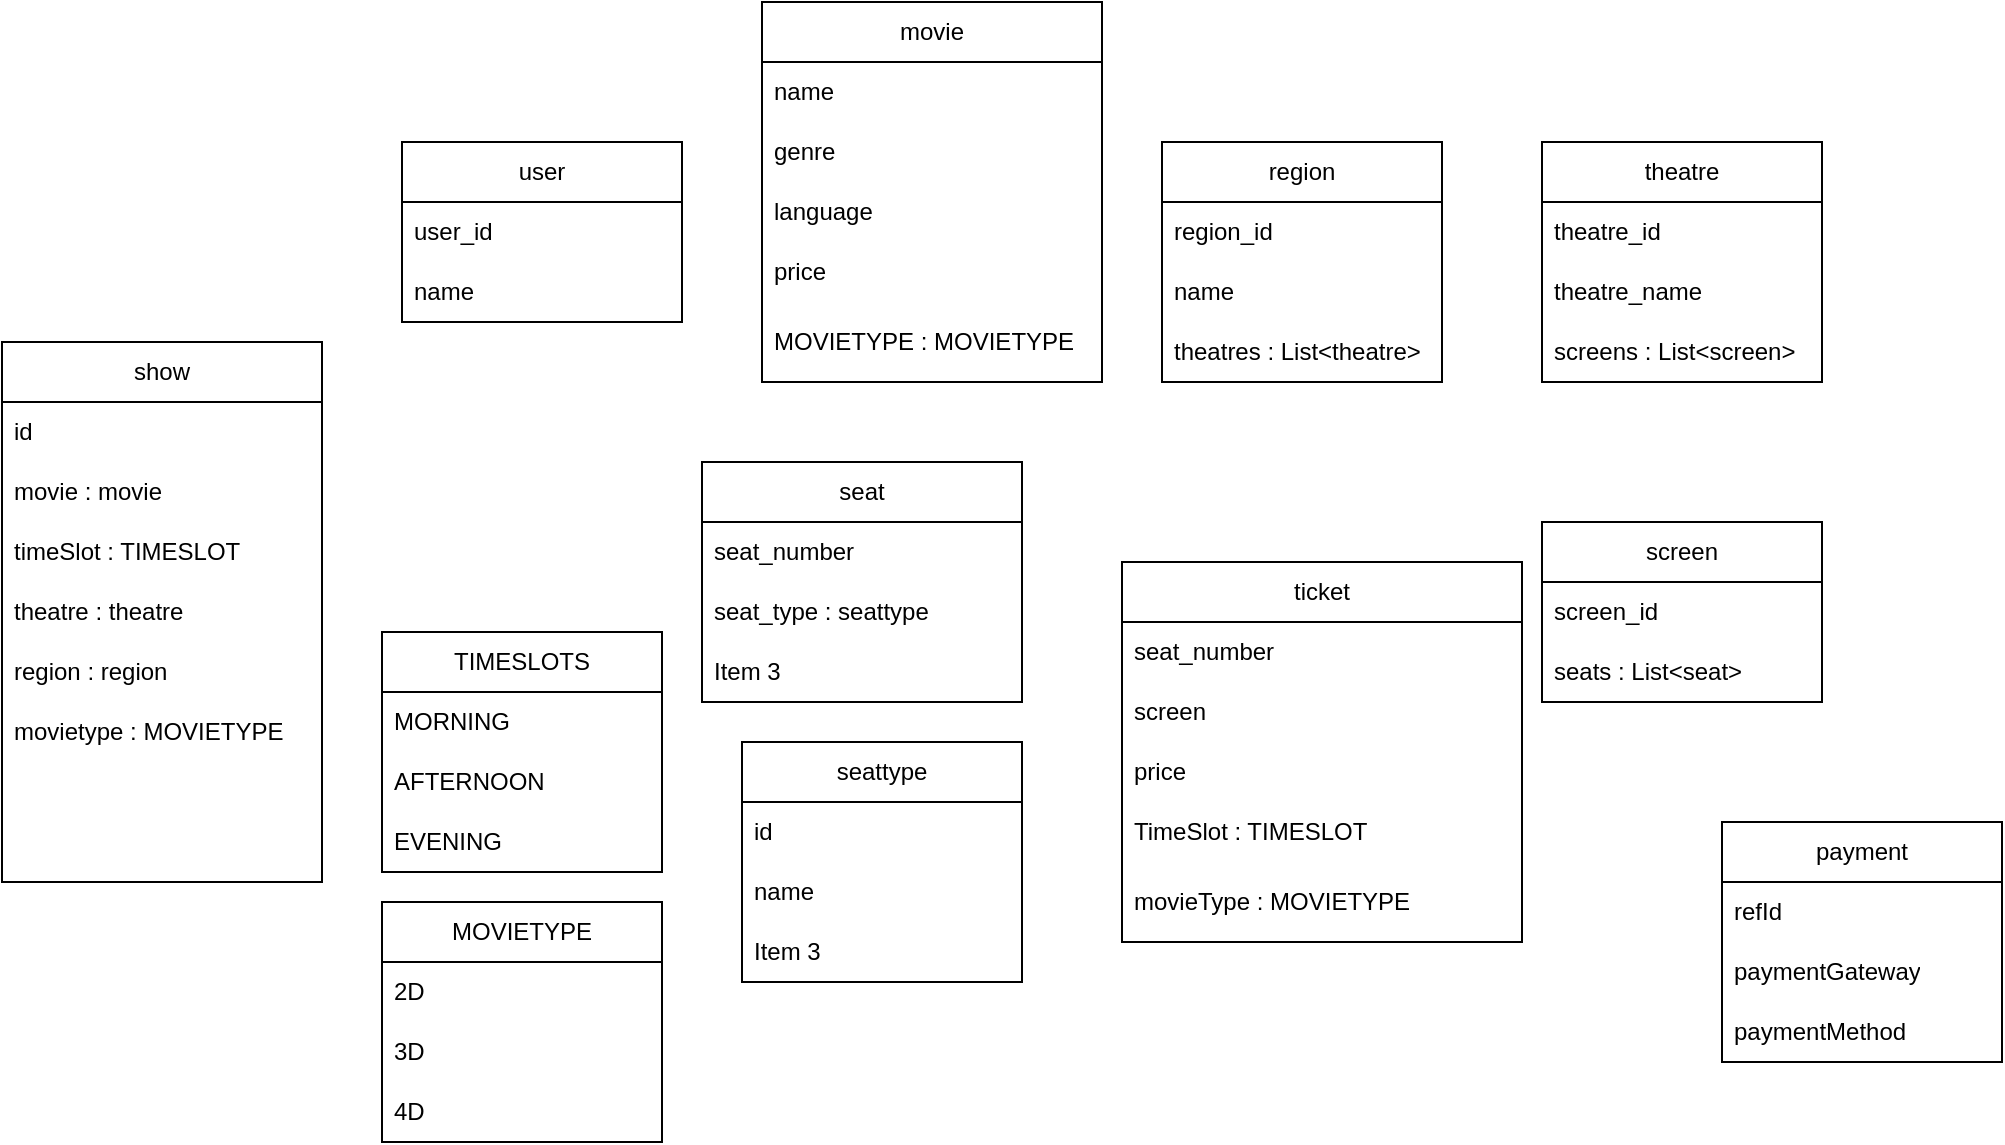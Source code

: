 <mxfile version="28.0.9">
  <diagram name="Page-1" id="_Ia2h_JjUOltslZefOrx">
    <mxGraphModel dx="2076" dy="681" grid="1" gridSize="10" guides="1" tooltips="1" connect="1" arrows="1" fold="1" page="1" pageScale="1" pageWidth="850" pageHeight="1100" math="0" shadow="0">
      <root>
        <mxCell id="0" />
        <mxCell id="1" parent="0" />
        <mxCell id="YwoTOOzGwWYVGHL_sWy_-2" value="user" style="swimlane;fontStyle=0;childLayout=stackLayout;horizontal=1;startSize=30;horizontalStack=0;resizeParent=1;resizeParentMax=0;resizeLast=0;collapsible=1;marginBottom=0;whiteSpace=wrap;html=1;" vertex="1" parent="1">
          <mxGeometry x="90" y="100" width="140" height="90" as="geometry" />
        </mxCell>
        <mxCell id="YwoTOOzGwWYVGHL_sWy_-3" value="user_id" style="text;strokeColor=none;fillColor=none;align=left;verticalAlign=middle;spacingLeft=4;spacingRight=4;overflow=hidden;points=[[0,0.5],[1,0.5]];portConstraint=eastwest;rotatable=0;whiteSpace=wrap;html=1;" vertex="1" parent="YwoTOOzGwWYVGHL_sWy_-2">
          <mxGeometry y="30" width="140" height="30" as="geometry" />
        </mxCell>
        <mxCell id="YwoTOOzGwWYVGHL_sWy_-4" value="name" style="text;strokeColor=none;fillColor=none;align=left;verticalAlign=middle;spacingLeft=4;spacingRight=4;overflow=hidden;points=[[0,0.5],[1,0.5]];portConstraint=eastwest;rotatable=0;whiteSpace=wrap;html=1;" vertex="1" parent="YwoTOOzGwWYVGHL_sWy_-2">
          <mxGeometry y="60" width="140" height="30" as="geometry" />
        </mxCell>
        <mxCell id="YwoTOOzGwWYVGHL_sWy_-6" value="movie" style="swimlane;fontStyle=0;childLayout=stackLayout;horizontal=1;startSize=30;horizontalStack=0;resizeParent=1;resizeParentMax=0;resizeLast=0;collapsible=1;marginBottom=0;whiteSpace=wrap;html=1;" vertex="1" parent="1">
          <mxGeometry x="270" y="30" width="170" height="190" as="geometry" />
        </mxCell>
        <mxCell id="YwoTOOzGwWYVGHL_sWy_-7" value="name" style="text;strokeColor=none;fillColor=none;align=left;verticalAlign=middle;spacingLeft=4;spacingRight=4;overflow=hidden;points=[[0,0.5],[1,0.5]];portConstraint=eastwest;rotatable=0;whiteSpace=wrap;html=1;" vertex="1" parent="YwoTOOzGwWYVGHL_sWy_-6">
          <mxGeometry y="30" width="170" height="30" as="geometry" />
        </mxCell>
        <mxCell id="YwoTOOzGwWYVGHL_sWy_-8" value="genre" style="text;strokeColor=none;fillColor=none;align=left;verticalAlign=middle;spacingLeft=4;spacingRight=4;overflow=hidden;points=[[0,0.5],[1,0.5]];portConstraint=eastwest;rotatable=0;whiteSpace=wrap;html=1;" vertex="1" parent="YwoTOOzGwWYVGHL_sWy_-6">
          <mxGeometry y="60" width="170" height="30" as="geometry" />
        </mxCell>
        <mxCell id="YwoTOOzGwWYVGHL_sWy_-9" value="language" style="text;strokeColor=none;fillColor=none;align=left;verticalAlign=middle;spacingLeft=4;spacingRight=4;overflow=hidden;points=[[0,0.5],[1,0.5]];portConstraint=eastwest;rotatable=0;whiteSpace=wrap;html=1;" vertex="1" parent="YwoTOOzGwWYVGHL_sWy_-6">
          <mxGeometry y="90" width="170" height="30" as="geometry" />
        </mxCell>
        <mxCell id="YwoTOOzGwWYVGHL_sWy_-14" value="price" style="text;strokeColor=none;fillColor=none;align=left;verticalAlign=middle;spacingLeft=4;spacingRight=4;overflow=hidden;points=[[0,0.5],[1,0.5]];portConstraint=eastwest;rotatable=0;whiteSpace=wrap;html=1;" vertex="1" parent="YwoTOOzGwWYVGHL_sWy_-6">
          <mxGeometry y="120" width="170" height="30" as="geometry" />
        </mxCell>
        <mxCell id="YwoTOOzGwWYVGHL_sWy_-37" value="MOVIETYPE : MOVIETYPE" style="text;strokeColor=none;fillColor=none;align=left;verticalAlign=middle;spacingLeft=4;spacingRight=4;overflow=hidden;points=[[0,0.5],[1,0.5]];portConstraint=eastwest;rotatable=0;whiteSpace=wrap;html=1;" vertex="1" parent="YwoTOOzGwWYVGHL_sWy_-6">
          <mxGeometry y="150" width="170" height="40" as="geometry" />
        </mxCell>
        <mxCell id="YwoTOOzGwWYVGHL_sWy_-10" value="region" style="swimlane;fontStyle=0;childLayout=stackLayout;horizontal=1;startSize=30;horizontalStack=0;resizeParent=1;resizeParentMax=0;resizeLast=0;collapsible=1;marginBottom=0;whiteSpace=wrap;html=1;" vertex="1" parent="1">
          <mxGeometry x="470" y="100" width="140" height="120" as="geometry" />
        </mxCell>
        <mxCell id="YwoTOOzGwWYVGHL_sWy_-19" value="region_id" style="text;strokeColor=none;fillColor=none;align=left;verticalAlign=middle;spacingLeft=4;spacingRight=4;overflow=hidden;points=[[0,0.5],[1,0.5]];portConstraint=eastwest;rotatable=0;whiteSpace=wrap;html=1;" vertex="1" parent="YwoTOOzGwWYVGHL_sWy_-10">
          <mxGeometry y="30" width="140" height="30" as="geometry" />
        </mxCell>
        <mxCell id="YwoTOOzGwWYVGHL_sWy_-11" value="name" style="text;strokeColor=none;fillColor=none;align=left;verticalAlign=middle;spacingLeft=4;spacingRight=4;overflow=hidden;points=[[0,0.5],[1,0.5]];portConstraint=eastwest;rotatable=0;whiteSpace=wrap;html=1;" vertex="1" parent="YwoTOOzGwWYVGHL_sWy_-10">
          <mxGeometry y="60" width="140" height="30" as="geometry" />
        </mxCell>
        <mxCell id="YwoTOOzGwWYVGHL_sWy_-32" value="theatres : List&amp;lt;theatre&amp;gt;" style="text;strokeColor=none;fillColor=none;align=left;verticalAlign=middle;spacingLeft=4;spacingRight=4;overflow=hidden;points=[[0,0.5],[1,0.5]];portConstraint=eastwest;rotatable=0;whiteSpace=wrap;html=1;" vertex="1" parent="YwoTOOzGwWYVGHL_sWy_-10">
          <mxGeometry y="90" width="140" height="30" as="geometry" />
        </mxCell>
        <mxCell id="YwoTOOzGwWYVGHL_sWy_-15" value="theatre" style="swimlane;fontStyle=0;childLayout=stackLayout;horizontal=1;startSize=30;horizontalStack=0;resizeParent=1;resizeParentMax=0;resizeLast=0;collapsible=1;marginBottom=0;whiteSpace=wrap;html=1;" vertex="1" parent="1">
          <mxGeometry x="660" y="100" width="140" height="120" as="geometry" />
        </mxCell>
        <mxCell id="YwoTOOzGwWYVGHL_sWy_-16" value="theatre_id" style="text;strokeColor=none;fillColor=none;align=left;verticalAlign=middle;spacingLeft=4;spacingRight=4;overflow=hidden;points=[[0,0.5],[1,0.5]];portConstraint=eastwest;rotatable=0;whiteSpace=wrap;html=1;" vertex="1" parent="YwoTOOzGwWYVGHL_sWy_-15">
          <mxGeometry y="30" width="140" height="30" as="geometry" />
        </mxCell>
        <mxCell id="YwoTOOzGwWYVGHL_sWy_-17" value="theatre_name" style="text;strokeColor=none;fillColor=none;align=left;verticalAlign=middle;spacingLeft=4;spacingRight=4;overflow=hidden;points=[[0,0.5],[1,0.5]];portConstraint=eastwest;rotatable=0;whiteSpace=wrap;html=1;" vertex="1" parent="YwoTOOzGwWYVGHL_sWy_-15">
          <mxGeometry y="60" width="140" height="30" as="geometry" />
        </mxCell>
        <mxCell id="YwoTOOzGwWYVGHL_sWy_-18" value="screens : List&amp;lt;screen&amp;gt;" style="text;strokeColor=none;fillColor=none;align=left;verticalAlign=middle;spacingLeft=4;spacingRight=4;overflow=hidden;points=[[0,0.5],[1,0.5]];portConstraint=eastwest;rotatable=0;whiteSpace=wrap;html=1;" vertex="1" parent="YwoTOOzGwWYVGHL_sWy_-15">
          <mxGeometry y="90" width="140" height="30" as="geometry" />
        </mxCell>
        <mxCell id="YwoTOOzGwWYVGHL_sWy_-20" value="screen" style="swimlane;fontStyle=0;childLayout=stackLayout;horizontal=1;startSize=30;horizontalStack=0;resizeParent=1;resizeParentMax=0;resizeLast=0;collapsible=1;marginBottom=0;whiteSpace=wrap;html=1;" vertex="1" parent="1">
          <mxGeometry x="660" y="290" width="140" height="90" as="geometry" />
        </mxCell>
        <mxCell id="YwoTOOzGwWYVGHL_sWy_-21" value="screen_id" style="text;strokeColor=none;fillColor=none;align=left;verticalAlign=middle;spacingLeft=4;spacingRight=4;overflow=hidden;points=[[0,0.5],[1,0.5]];portConstraint=eastwest;rotatable=0;whiteSpace=wrap;html=1;" vertex="1" parent="YwoTOOzGwWYVGHL_sWy_-20">
          <mxGeometry y="30" width="140" height="30" as="geometry" />
        </mxCell>
        <mxCell id="YwoTOOzGwWYVGHL_sWy_-22" value="seats : List&amp;lt;seat&amp;gt;" style="text;strokeColor=none;fillColor=none;align=left;verticalAlign=middle;spacingLeft=4;spacingRight=4;overflow=hidden;points=[[0,0.5],[1,0.5]];portConstraint=eastwest;rotatable=0;whiteSpace=wrap;html=1;" vertex="1" parent="YwoTOOzGwWYVGHL_sWy_-20">
          <mxGeometry y="60" width="140" height="30" as="geometry" />
        </mxCell>
        <mxCell id="YwoTOOzGwWYVGHL_sWy_-24" value="TIMESLOTS" style="swimlane;fontStyle=0;childLayout=stackLayout;horizontal=1;startSize=30;horizontalStack=0;resizeParent=1;resizeParentMax=0;resizeLast=0;collapsible=1;marginBottom=0;whiteSpace=wrap;html=1;" vertex="1" parent="1">
          <mxGeometry x="80" y="345" width="140" height="120" as="geometry" />
        </mxCell>
        <mxCell id="YwoTOOzGwWYVGHL_sWy_-25" value="MORNING" style="text;strokeColor=none;fillColor=none;align=left;verticalAlign=middle;spacingLeft=4;spacingRight=4;overflow=hidden;points=[[0,0.5],[1,0.5]];portConstraint=eastwest;rotatable=0;whiteSpace=wrap;html=1;" vertex="1" parent="YwoTOOzGwWYVGHL_sWy_-24">
          <mxGeometry y="30" width="140" height="30" as="geometry" />
        </mxCell>
        <mxCell id="YwoTOOzGwWYVGHL_sWy_-26" value="AFTERNOON" style="text;strokeColor=none;fillColor=none;align=left;verticalAlign=middle;spacingLeft=4;spacingRight=4;overflow=hidden;points=[[0,0.5],[1,0.5]];portConstraint=eastwest;rotatable=0;whiteSpace=wrap;html=1;" vertex="1" parent="YwoTOOzGwWYVGHL_sWy_-24">
          <mxGeometry y="60" width="140" height="30" as="geometry" />
        </mxCell>
        <mxCell id="YwoTOOzGwWYVGHL_sWy_-27" value="EVENING" style="text;strokeColor=none;fillColor=none;align=left;verticalAlign=middle;spacingLeft=4;spacingRight=4;overflow=hidden;points=[[0,0.5],[1,0.5]];portConstraint=eastwest;rotatable=0;whiteSpace=wrap;html=1;" vertex="1" parent="YwoTOOzGwWYVGHL_sWy_-24">
          <mxGeometry y="90" width="140" height="30" as="geometry" />
        </mxCell>
        <mxCell id="YwoTOOzGwWYVGHL_sWy_-28" value="seat" style="swimlane;fontStyle=0;childLayout=stackLayout;horizontal=1;startSize=30;horizontalStack=0;resizeParent=1;resizeParentMax=0;resizeLast=0;collapsible=1;marginBottom=0;whiteSpace=wrap;html=1;" vertex="1" parent="1">
          <mxGeometry x="240" y="260" width="160" height="120" as="geometry" />
        </mxCell>
        <mxCell id="YwoTOOzGwWYVGHL_sWy_-30" value="seat_number" style="text;strokeColor=none;fillColor=none;align=left;verticalAlign=middle;spacingLeft=4;spacingRight=4;overflow=hidden;points=[[0,0.5],[1,0.5]];portConstraint=eastwest;rotatable=0;whiteSpace=wrap;html=1;" vertex="1" parent="YwoTOOzGwWYVGHL_sWy_-28">
          <mxGeometry y="30" width="160" height="30" as="geometry" />
        </mxCell>
        <mxCell id="YwoTOOzGwWYVGHL_sWy_-29" value="seat_type : seattype" style="text;strokeColor=none;fillColor=none;align=left;verticalAlign=middle;spacingLeft=4;spacingRight=4;overflow=hidden;points=[[0,0.5],[1,0.5]];portConstraint=eastwest;rotatable=0;whiteSpace=wrap;html=1;" vertex="1" parent="YwoTOOzGwWYVGHL_sWy_-28">
          <mxGeometry y="60" width="160" height="30" as="geometry" />
        </mxCell>
        <mxCell id="YwoTOOzGwWYVGHL_sWy_-31" value="Item 3" style="text;strokeColor=none;fillColor=none;align=left;verticalAlign=middle;spacingLeft=4;spacingRight=4;overflow=hidden;points=[[0,0.5],[1,0.5]];portConstraint=eastwest;rotatable=0;whiteSpace=wrap;html=1;" vertex="1" parent="YwoTOOzGwWYVGHL_sWy_-28">
          <mxGeometry y="90" width="160" height="30" as="geometry" />
        </mxCell>
        <mxCell id="YwoTOOzGwWYVGHL_sWy_-33" value="MOVIETYPE" style="swimlane;fontStyle=0;childLayout=stackLayout;horizontal=1;startSize=30;horizontalStack=0;resizeParent=1;resizeParentMax=0;resizeLast=0;collapsible=1;marginBottom=0;whiteSpace=wrap;html=1;" vertex="1" parent="1">
          <mxGeometry x="80" y="480" width="140" height="120" as="geometry">
            <mxRectangle x="260" y="460" width="110" height="30" as="alternateBounds" />
          </mxGeometry>
        </mxCell>
        <mxCell id="YwoTOOzGwWYVGHL_sWy_-34" value="2D" style="text;strokeColor=none;fillColor=none;align=left;verticalAlign=middle;spacingLeft=4;spacingRight=4;overflow=hidden;points=[[0,0.5],[1,0.5]];portConstraint=eastwest;rotatable=0;whiteSpace=wrap;html=1;" vertex="1" parent="YwoTOOzGwWYVGHL_sWy_-33">
          <mxGeometry y="30" width="140" height="30" as="geometry" />
        </mxCell>
        <mxCell id="YwoTOOzGwWYVGHL_sWy_-35" value="3D" style="text;strokeColor=none;fillColor=none;align=left;verticalAlign=middle;spacingLeft=4;spacingRight=4;overflow=hidden;points=[[0,0.5],[1,0.5]];portConstraint=eastwest;rotatable=0;whiteSpace=wrap;html=1;" vertex="1" parent="YwoTOOzGwWYVGHL_sWy_-33">
          <mxGeometry y="60" width="140" height="30" as="geometry" />
        </mxCell>
        <mxCell id="YwoTOOzGwWYVGHL_sWy_-36" value="4D" style="text;strokeColor=none;fillColor=none;align=left;verticalAlign=middle;spacingLeft=4;spacingRight=4;overflow=hidden;points=[[0,0.5],[1,0.5]];portConstraint=eastwest;rotatable=0;whiteSpace=wrap;html=1;" vertex="1" parent="YwoTOOzGwWYVGHL_sWy_-33">
          <mxGeometry y="90" width="140" height="30" as="geometry" />
        </mxCell>
        <mxCell id="YwoTOOzGwWYVGHL_sWy_-38" value="ticket" style="swimlane;fontStyle=0;childLayout=stackLayout;horizontal=1;startSize=30;horizontalStack=0;resizeParent=1;resizeParentMax=0;resizeLast=0;collapsible=1;marginBottom=0;whiteSpace=wrap;html=1;" vertex="1" parent="1">
          <mxGeometry x="450" y="310" width="200" height="190" as="geometry" />
        </mxCell>
        <mxCell id="YwoTOOzGwWYVGHL_sWy_-39" value="seat_number" style="text;strokeColor=none;fillColor=none;align=left;verticalAlign=middle;spacingLeft=4;spacingRight=4;overflow=hidden;points=[[0,0.5],[1,0.5]];portConstraint=eastwest;rotatable=0;whiteSpace=wrap;html=1;" vertex="1" parent="YwoTOOzGwWYVGHL_sWy_-38">
          <mxGeometry y="30" width="200" height="30" as="geometry" />
        </mxCell>
        <mxCell id="YwoTOOzGwWYVGHL_sWy_-40" value="screen" style="text;strokeColor=none;fillColor=none;align=left;verticalAlign=middle;spacingLeft=4;spacingRight=4;overflow=hidden;points=[[0,0.5],[1,0.5]];portConstraint=eastwest;rotatable=0;whiteSpace=wrap;html=1;" vertex="1" parent="YwoTOOzGwWYVGHL_sWy_-38">
          <mxGeometry y="60" width="200" height="30" as="geometry" />
        </mxCell>
        <mxCell id="YwoTOOzGwWYVGHL_sWy_-41" value="price" style="text;strokeColor=none;fillColor=none;align=left;verticalAlign=middle;spacingLeft=4;spacingRight=4;overflow=hidden;points=[[0,0.5],[1,0.5]];portConstraint=eastwest;rotatable=0;whiteSpace=wrap;html=1;" vertex="1" parent="YwoTOOzGwWYVGHL_sWy_-38">
          <mxGeometry y="90" width="200" height="30" as="geometry" />
        </mxCell>
        <mxCell id="YwoTOOzGwWYVGHL_sWy_-42" value="TimeSlot : TIMESLOT" style="text;strokeColor=none;fillColor=none;align=left;verticalAlign=middle;spacingLeft=4;spacingRight=4;overflow=hidden;points=[[0,0.5],[1,0.5]];portConstraint=eastwest;rotatable=0;whiteSpace=wrap;html=1;" vertex="1" parent="YwoTOOzGwWYVGHL_sWy_-38">
          <mxGeometry y="120" width="200" height="30" as="geometry" />
        </mxCell>
        <mxCell id="YwoTOOzGwWYVGHL_sWy_-43" value="movieType :&amp;nbsp;&lt;span style=&quot;text-align: center;&quot;&gt;MOVIETYPE&lt;/span&gt;" style="text;strokeColor=none;fillColor=none;align=left;verticalAlign=middle;spacingLeft=4;spacingRight=4;overflow=hidden;points=[[0,0.5],[1,0.5]];portConstraint=eastwest;rotatable=0;whiteSpace=wrap;html=1;" vertex="1" parent="YwoTOOzGwWYVGHL_sWy_-38">
          <mxGeometry y="150" width="200" height="40" as="geometry" />
        </mxCell>
        <mxCell id="YwoTOOzGwWYVGHL_sWy_-44" value="payment" style="swimlane;fontStyle=0;childLayout=stackLayout;horizontal=1;startSize=30;horizontalStack=0;resizeParent=1;resizeParentMax=0;resizeLast=0;collapsible=1;marginBottom=0;whiteSpace=wrap;html=1;" vertex="1" parent="1">
          <mxGeometry x="750" y="440" width="140" height="120" as="geometry" />
        </mxCell>
        <mxCell id="YwoTOOzGwWYVGHL_sWy_-45" value="refId" style="text;strokeColor=none;fillColor=none;align=left;verticalAlign=middle;spacingLeft=4;spacingRight=4;overflow=hidden;points=[[0,0.5],[1,0.5]];portConstraint=eastwest;rotatable=0;whiteSpace=wrap;html=1;" vertex="1" parent="YwoTOOzGwWYVGHL_sWy_-44">
          <mxGeometry y="30" width="140" height="30" as="geometry" />
        </mxCell>
        <mxCell id="YwoTOOzGwWYVGHL_sWy_-46" value="paymentGateway" style="text;strokeColor=none;fillColor=none;align=left;verticalAlign=middle;spacingLeft=4;spacingRight=4;overflow=hidden;points=[[0,0.5],[1,0.5]];portConstraint=eastwest;rotatable=0;whiteSpace=wrap;html=1;" vertex="1" parent="YwoTOOzGwWYVGHL_sWy_-44">
          <mxGeometry y="60" width="140" height="30" as="geometry" />
        </mxCell>
        <mxCell id="YwoTOOzGwWYVGHL_sWy_-47" value="paymentMethod" style="text;strokeColor=none;fillColor=none;align=left;verticalAlign=middle;spacingLeft=4;spacingRight=4;overflow=hidden;points=[[0,0.5],[1,0.5]];portConstraint=eastwest;rotatable=0;whiteSpace=wrap;html=1;" vertex="1" parent="YwoTOOzGwWYVGHL_sWy_-44">
          <mxGeometry y="90" width="140" height="30" as="geometry" />
        </mxCell>
        <mxCell id="YwoTOOzGwWYVGHL_sWy_-48" value="show" style="swimlane;fontStyle=0;childLayout=stackLayout;horizontal=1;startSize=30;horizontalStack=0;resizeParent=1;resizeParentMax=0;resizeLast=0;collapsible=1;marginBottom=0;whiteSpace=wrap;html=1;" vertex="1" parent="1">
          <mxGeometry x="-110" y="200" width="160" height="270" as="geometry" />
        </mxCell>
        <mxCell id="YwoTOOzGwWYVGHL_sWy_-49" value="id" style="text;strokeColor=none;fillColor=none;align=left;verticalAlign=middle;spacingLeft=4;spacingRight=4;overflow=hidden;points=[[0,0.5],[1,0.5]];portConstraint=eastwest;rotatable=0;whiteSpace=wrap;html=1;" vertex="1" parent="YwoTOOzGwWYVGHL_sWy_-48">
          <mxGeometry y="30" width="160" height="30" as="geometry" />
        </mxCell>
        <mxCell id="YwoTOOzGwWYVGHL_sWy_-50" value="movie : movie" style="text;strokeColor=none;fillColor=none;align=left;verticalAlign=middle;spacingLeft=4;spacingRight=4;overflow=hidden;points=[[0,0.5],[1,0.5]];portConstraint=eastwest;rotatable=0;whiteSpace=wrap;html=1;" vertex="1" parent="YwoTOOzGwWYVGHL_sWy_-48">
          <mxGeometry y="60" width="160" height="30" as="geometry" />
        </mxCell>
        <mxCell id="YwoTOOzGwWYVGHL_sWy_-51" value="timeSlot : TIMESLOT" style="text;strokeColor=none;fillColor=none;align=left;verticalAlign=middle;spacingLeft=4;spacingRight=4;overflow=hidden;points=[[0,0.5],[1,0.5]];portConstraint=eastwest;rotatable=0;whiteSpace=wrap;html=1;" vertex="1" parent="YwoTOOzGwWYVGHL_sWy_-48">
          <mxGeometry y="90" width="160" height="30" as="geometry" />
        </mxCell>
        <mxCell id="YwoTOOzGwWYVGHL_sWy_-53" value="theatre : theatre" style="text;strokeColor=none;fillColor=none;align=left;verticalAlign=middle;spacingLeft=4;spacingRight=4;overflow=hidden;points=[[0,0.5],[1,0.5]];portConstraint=eastwest;rotatable=0;whiteSpace=wrap;html=1;" vertex="1" parent="YwoTOOzGwWYVGHL_sWy_-48">
          <mxGeometry y="120" width="160" height="30" as="geometry" />
        </mxCell>
        <mxCell id="YwoTOOzGwWYVGHL_sWy_-57" value="region : region" style="text;strokeColor=none;fillColor=none;align=left;verticalAlign=middle;spacingLeft=4;spacingRight=4;overflow=hidden;points=[[0,0.5],[1,0.5]];portConstraint=eastwest;rotatable=0;whiteSpace=wrap;html=1;" vertex="1" parent="YwoTOOzGwWYVGHL_sWy_-48">
          <mxGeometry y="150" width="160" height="30" as="geometry" />
        </mxCell>
        <mxCell id="YwoTOOzGwWYVGHL_sWy_-56" value="movietype : MOVIETYPE" style="text;strokeColor=none;fillColor=none;align=left;verticalAlign=middle;spacingLeft=4;spacingRight=4;overflow=hidden;points=[[0,0.5],[1,0.5]];portConstraint=eastwest;rotatable=0;whiteSpace=wrap;html=1;" vertex="1" parent="YwoTOOzGwWYVGHL_sWy_-48">
          <mxGeometry y="180" width="160" height="30" as="geometry" />
        </mxCell>
        <mxCell id="YwoTOOzGwWYVGHL_sWy_-55" style="text;strokeColor=none;fillColor=none;align=left;verticalAlign=middle;spacingLeft=4;spacingRight=4;overflow=hidden;points=[[0,0.5],[1,0.5]];portConstraint=eastwest;rotatable=0;whiteSpace=wrap;html=1;" vertex="1" parent="YwoTOOzGwWYVGHL_sWy_-48">
          <mxGeometry y="210" width="160" height="30" as="geometry" />
        </mxCell>
        <mxCell id="YwoTOOzGwWYVGHL_sWy_-54" style="text;strokeColor=none;fillColor=none;align=left;verticalAlign=middle;spacingLeft=4;spacingRight=4;overflow=hidden;points=[[0,0.5],[1,0.5]];portConstraint=eastwest;rotatable=0;whiteSpace=wrap;html=1;" vertex="1" parent="YwoTOOzGwWYVGHL_sWy_-48">
          <mxGeometry y="240" width="160" height="30" as="geometry" />
        </mxCell>
        <mxCell id="YwoTOOzGwWYVGHL_sWy_-58" value="seattype" style="swimlane;fontStyle=0;childLayout=stackLayout;horizontal=1;startSize=30;horizontalStack=0;resizeParent=1;resizeParentMax=0;resizeLast=0;collapsible=1;marginBottom=0;whiteSpace=wrap;html=1;" vertex="1" parent="1">
          <mxGeometry x="260" y="400" width="140" height="120" as="geometry" />
        </mxCell>
        <mxCell id="YwoTOOzGwWYVGHL_sWy_-59" value="id" style="text;strokeColor=none;fillColor=none;align=left;verticalAlign=middle;spacingLeft=4;spacingRight=4;overflow=hidden;points=[[0,0.5],[1,0.5]];portConstraint=eastwest;rotatable=0;whiteSpace=wrap;html=1;" vertex="1" parent="YwoTOOzGwWYVGHL_sWy_-58">
          <mxGeometry y="30" width="140" height="30" as="geometry" />
        </mxCell>
        <mxCell id="YwoTOOzGwWYVGHL_sWy_-60" value="name" style="text;strokeColor=none;fillColor=none;align=left;verticalAlign=middle;spacingLeft=4;spacingRight=4;overflow=hidden;points=[[0,0.5],[1,0.5]];portConstraint=eastwest;rotatable=0;whiteSpace=wrap;html=1;" vertex="1" parent="YwoTOOzGwWYVGHL_sWy_-58">
          <mxGeometry y="60" width="140" height="30" as="geometry" />
        </mxCell>
        <mxCell id="YwoTOOzGwWYVGHL_sWy_-61" value="Item 3" style="text;strokeColor=none;fillColor=none;align=left;verticalAlign=middle;spacingLeft=4;spacingRight=4;overflow=hidden;points=[[0,0.5],[1,0.5]];portConstraint=eastwest;rotatable=0;whiteSpace=wrap;html=1;" vertex="1" parent="YwoTOOzGwWYVGHL_sWy_-58">
          <mxGeometry y="90" width="140" height="30" as="geometry" />
        </mxCell>
      </root>
    </mxGraphModel>
  </diagram>
</mxfile>
